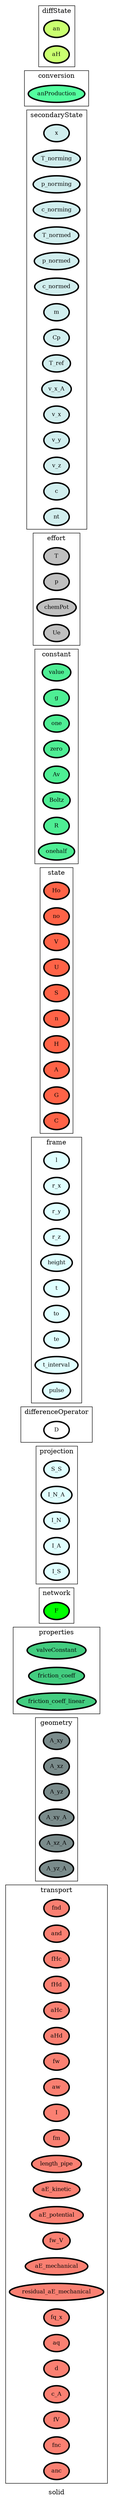 digraph solid {
label=solid;
rankdir=LR;
subgraph cluster_solid___transport {
label=transport;
rankdir=LR;
V_101 [fillcolor=salmon, fontsize=12, label=fnd, penwidth=3, style=filled];
V_104 [fillcolor=salmon, fontsize=12, label=and, penwidth=3, style=filled];
V_109 [fillcolor=salmon, fontsize=12, label=fHc, penwidth=3, style=filled];
V_110 [fillcolor=salmon, fontsize=12, label=fHd, penwidth=3, style=filled];
V_111 [fillcolor=salmon, fontsize=12, label=aHc, penwidth=3, style=filled];
V_112 [fillcolor=salmon, fontsize=12, label=aHd, penwidth=3, style=filled];
V_141 [fillcolor=salmon, fontsize=12, label=fw, penwidth=3, style=filled];
V_142 [fillcolor=salmon, fontsize=12, label=aw, penwidth=3, style=filled];
V_166 [fillcolor=salmon, fontsize=12, label=I, penwidth=3, style=filled];
V_188 [fillcolor=salmon, fontsize=12, label=fm, penwidth=3, style=filled];
V_196 [fillcolor=salmon, fontsize=12, label=length_pipe, penwidth=3, style=filled];
V_200 [fillcolor=salmon, fontsize=12, label=aE_kinetic, penwidth=3, style=filled];
V_201 [fillcolor=salmon, fontsize=12, label=aE_potential, penwidth=3, style=filled];
V_205 [fillcolor=salmon, fontsize=12, label=fw_V, penwidth=3, style=filled];
V_206 [fillcolor=salmon, fontsize=12, label=aE_mechanical, penwidth=3, style=filled];
V_207 [fillcolor=salmon, fontsize=12, label=residual_aE_mechanical, penwidth=3, style=filled];
V_83 [fillcolor=salmon, fontsize=12, label=fq_x, penwidth=3, style=filled];
V_84 [fillcolor=salmon, fontsize=12, label=aq, penwidth=3, style=filled];
V_86 [fillcolor=salmon, fontsize=12, label=d, penwidth=3, style=filled];
V_87 [fillcolor=salmon, fontsize=12, label=c_A, penwidth=3, style=filled];
V_91 [fillcolor=salmon, fontsize=12, label=fV, penwidth=3, style=filled];
V_92 [fillcolor=salmon, fontsize=12, label=fnc, penwidth=3, style=filled];
V_93 [fillcolor=salmon, fontsize=12, label=anc, penwidth=3, style=filled];
}

subgraph cluster_solid___geometry {
label=geometry;
rankdir=LR;
V_65 [fillcolor=lightcyan4, fontsize=12, label=A_xy, penwidth=3, style=filled];
V_66 [fillcolor=lightcyan4, fontsize=12, label=A_xz, penwidth=3, style=filled];
V_67 [fillcolor=lightcyan4, fontsize=12, label=A_yz, penwidth=3, style=filled];
V_68 [fillcolor=lightcyan4, fontsize=12, label=A_xy_A, penwidth=3, style=filled];
V_69 [fillcolor=lightcyan4, fontsize=12, label=A_xz_A, penwidth=3, style=filled];
V_70 [fillcolor=lightcyan4, fontsize=12, label=A_yz_A, penwidth=3, style=filled];
}

subgraph cluster_solid___properties {
label=properties;
rankdir=LR;
V_186 [fillcolor=seagreen3, fontsize=12, label=valveConstant, penwidth=3, style=filled];
V_191 [fillcolor=seagreen3, fontsize=12, label=friction_coeff, penwidth=3, style=filled];
V_203 [fillcolor=seagreen3, fontsize=12, label=friction_coeff_linear, penwidth=3, style=filled];
}

subgraph cluster_solid___network {
label=network;
rankdir=LR;
V_10 [fillcolor=green, fontsize=12, label=F, penwidth=3, style=filled];
}

subgraph cluster_solid___projection {
label=projection;
rankdir=LR;
V_170 [fillcolor=lightcyan, fontsize=12, label=S_S, penwidth=3, style=filled];
V_48 [fillcolor=lightcyan, fontsize=12, label=I_N_A, penwidth=3, style=filled];
V_96 [fillcolor=lightcyan, fontsize=12, label=I_N, penwidth=3, style=filled];
V_97 [fillcolor=lightcyan, fontsize=12, label=I_A, penwidth=3, style=filled];
V_98 [fillcolor=lightcyan, fontsize=12, label=I_S, penwidth=3, style=filled];
}

subgraph cluster_solid___differenceOperator {
label=differenceOperator;
rankdir=LR;
V_64 [fillcolor=white, fontsize=12, label=D, penwidth=3, style=filled];
}

subgraph cluster_solid___frame {
label=frame;
rankdir=LR;
V_11 [fillcolor=lightcyan1, fontsize=12, label=l, penwidth=3, style=filled];
V_12 [fillcolor=lightcyan1, fontsize=12, label=r_x, penwidth=3, style=filled];
V_13 [fillcolor=lightcyan1, fontsize=12, label=r_y, penwidth=3, style=filled];
V_14 [fillcolor=lightcyan1, fontsize=12, label=r_z, penwidth=3, style=filled];
V_189 [fillcolor=lightcyan1, fontsize=12, label=height, penwidth=3, style=filled];
V_4 [fillcolor=lightcyan1, fontsize=12, label=t, penwidth=3, style=filled];
V_5 [fillcolor=lightcyan1, fontsize=12, label=to, penwidth=3, style=filled];
V_6 [fillcolor=lightcyan1, fontsize=12, label=te, penwidth=3, style=filled];
V_7 [fillcolor=lightcyan1, fontsize=12, label=t_interval, penwidth=3, style=filled];
V_9 [fillcolor=lightcyan1, fontsize=12, label=pulse, penwidth=3, style=filled];
}

subgraph cluster_solid___state {
label=state;
rankdir=LR;
V_144 [fillcolor=tomato, fontsize=12, label=Ho, penwidth=3, style=filled];
V_145 [fillcolor=tomato, fontsize=12, label=no, penwidth=3, style=filled];
V_15 [fillcolor=tomato, fontsize=12, label=V, penwidth=3, style=filled];
V_16 [fillcolor=tomato, fontsize=12, label=U, penwidth=3, style=filled];
V_17 [fillcolor=tomato, fontsize=12, label=S, penwidth=3, style=filled];
V_18 [fillcolor=tomato, fontsize=12, label=n, penwidth=3, style=filled];
V_22 [fillcolor=tomato, fontsize=12, label=H, penwidth=3, style=filled];
V_23 [fillcolor=tomato, fontsize=12, label=A, penwidth=3, style=filled];
V_24 [fillcolor=tomato, fontsize=12, label=G, penwidth=3, style=filled];
V_25 [fillcolor=tomato, fontsize=12, label=C, penwidth=3, style=filled];
}

subgraph cluster_solid___constant {
label=constant;
rankdir=LR;
V_1 [fillcolor=seagreen2, fontsize=12, label=value, penwidth=3, style=filled];
V_190 [fillcolor=seagreen2, fontsize=12, label=g, penwidth=3, style=filled];
V_2 [fillcolor=seagreen2, fontsize=12, label=one, penwidth=3, style=filled];
V_3 [fillcolor=seagreen2, fontsize=12, label=zero, penwidth=3, style=filled];
V_32 [fillcolor=seagreen2, fontsize=12, label=Av, penwidth=3, style=filled];
V_33 [fillcolor=seagreen2, fontsize=12, label=Boltz, penwidth=3, style=filled];
V_34 [fillcolor=seagreen2, fontsize=12, label=R, penwidth=3, style=filled];
V_8 [fillcolor=seagreen2, fontsize=12, label=onehalf, penwidth=3, style=filled];
}

subgraph cluster_solid___effort {
label=effort;
rankdir=LR;
V_19 [fillcolor=grey, fontsize=12, label=T, penwidth=3, style=filled];
V_20 [fillcolor=grey, fontsize=12, label=p, penwidth=3, style=filled];
V_21 [fillcolor=grey, fontsize=12, label=chemPot, penwidth=3, style=filled];
V_35 [fillcolor=grey, fontsize=12, label=Ue, penwidth=3, style=filled];
}

subgraph cluster_solid___secondaryState {
label=secondaryState;
rankdir=LR;
V_100 [fillcolor=lightcyan2, fontsize=12, label=x, penwidth=3, style=filled];
V_146 [fillcolor=lightcyan2, fontsize=12, label=T_norming, penwidth=3, style=filled];
V_147 [fillcolor=lightcyan2, fontsize=12, label=p_norming, penwidth=3, style=filled];
V_148 [fillcolor=lightcyan2, fontsize=12, label=c_norming, penwidth=3, style=filled];
V_149 [fillcolor=lightcyan2, fontsize=12, label=T_normed, penwidth=3, style=filled];
V_150 [fillcolor=lightcyan2, fontsize=12, label=p_normed, penwidth=3, style=filled];
V_151 [fillcolor=lightcyan2, fontsize=12, label=c_normed, penwidth=3, style=filled];
V_174 [fillcolor=lightcyan2, fontsize=12, label=m, penwidth=3, style=filled];
V_175 [fillcolor=lightcyan2, fontsize=12, label=Cp, penwidth=3, style=filled];
V_176 [fillcolor=lightcyan2, fontsize=12, label=T_ref, penwidth=3, style=filled];
V_192 [fillcolor=lightcyan2, fontsize=12, label=v_x_A, penwidth=3, style=filled];
V_27 [fillcolor=lightcyan2, fontsize=12, label=v_x, penwidth=3, style=filled];
V_28 [fillcolor=lightcyan2, fontsize=12, label=v_y, penwidth=3, style=filled];
V_29 [fillcolor=lightcyan2, fontsize=12, label=v_z, penwidth=3, style=filled];
V_85 [fillcolor=lightcyan2, fontsize=12, label=c, penwidth=3, style=filled];
V_99 [fillcolor=lightcyan2, fontsize=12, label=nt, penwidth=3, style=filled];
}

subgraph cluster_solid___conversion {
label=conversion;
rankdir=LR;
V_138 [fillcolor=seagreen1, fontsize=12, label=anProduction, penwidth=3, style=filled];
}

subgraph cluster_solid___diffState {
label=diffState;
rankdir=LR;
V_139 [fillcolor=darkolivegreen1, fontsize=12, label=an, penwidth=3, style=filled];
V_143 [fillcolor=darkolivegreen1, fontsize=12, label=aH, penwidth=3, style=filled];
}

subgraph cluster_solid___internalTransport {
label=internalTransport;
rankdir=LR;
}

}
